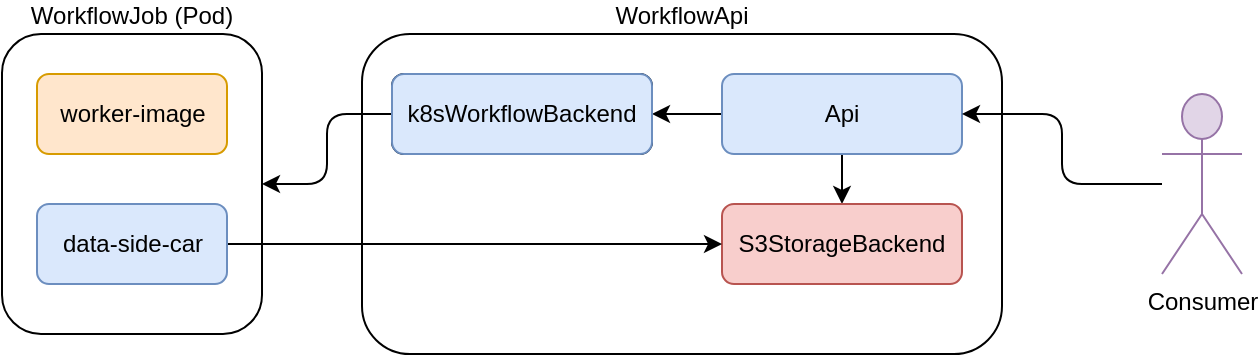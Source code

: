 <mxfile>
    <diagram id="WD0VwwUWyNbdNrmheaur" name="workflow-api">
        <mxGraphModel dx="404" dy="425" grid="1" gridSize="10" guides="1" tooltips="1" connect="1" arrows="1" fold="1" page="1" pageScale="1" pageWidth="850" pageHeight="1100" background="#FFFFFF" math="0" shadow="0">
            <root>
                <mxCell id="0"/>
                <mxCell id="1" parent="0"/>
                <mxCell id="2" value="WorkflowApi" style="rounded=1;whiteSpace=wrap;html=1;labelPosition=center;verticalLabelPosition=top;align=center;verticalAlign=bottom;" parent="1" vertex="1">
                    <mxGeometry x="240" y="280" width="320" height="160" as="geometry"/>
                </mxCell>
                <mxCell id="3" value="k8sWorkflowBackend" style="rounded=1;whiteSpace=wrap;html=1;" parent="1" vertex="1">
                    <mxGeometry x="255" y="300" width="130" height="40" as="geometry"/>
                </mxCell>
                <mxCell id="GxQcttSZnFVORA0Ja1QF-21" value="" style="edgeStyle=none;html=1;rounded=1;" parent="1" source="5" target="11" edge="1">
                    <mxGeometry relative="1" as="geometry"/>
                </mxCell>
                <mxCell id="GxQcttSZnFVORA0Ja1QF-24" value="" style="edgeStyle=orthogonalEdgeStyle;html=1;rounded=1;" parent="1" source="5" target="6" edge="1">
                    <mxGeometry relative="1" as="geometry"/>
                </mxCell>
                <mxCell id="5" value="Api" style="rounded=1;whiteSpace=wrap;html=1;fillColor=#dae8fc;strokeColor=#6c8ebf;" parent="1" vertex="1">
                    <mxGeometry x="420" y="300" width="120" height="40" as="geometry"/>
                </mxCell>
                <mxCell id="6" value="S3StorageBackend" style="rounded=1;whiteSpace=wrap;html=1;fillColor=#f8cecc;strokeColor=#b85450;" parent="1" vertex="1">
                    <mxGeometry x="420" y="365" width="120" height="40" as="geometry"/>
                </mxCell>
                <mxCell id="8" value="WorkflowJob (Pod)" style="rounded=1;whiteSpace=wrap;html=1;labelPosition=center;verticalLabelPosition=top;align=center;verticalAlign=bottom;" parent="1" vertex="1">
                    <mxGeometry x="60" y="280" width="130" height="150" as="geometry"/>
                </mxCell>
                <mxCell id="GxQcttSZnFVORA0Ja1QF-22" style="edgeStyle=orthogonalEdgeStyle;html=1;entryX=1;entryY=0.5;entryDx=0;entryDy=0;rounded=1;" parent="1" source="11" target="8" edge="1">
                    <mxGeometry relative="1" as="geometry"/>
                </mxCell>
                <mxCell id="11" value="k8sWorkflowBackend" style="rounded=1;whiteSpace=wrap;html=1;fillColor=#dae8fc;strokeColor=#6c8ebf;" parent="1" vertex="1">
                    <mxGeometry x="255" y="300" width="130" height="40" as="geometry"/>
                </mxCell>
                <mxCell id="12" value="worker-image" style="rounded=1;whiteSpace=wrap;html=1;fillColor=#ffe6cc;strokeColor=#d79b00;" parent="1" vertex="1">
                    <mxGeometry x="77.5" y="300" width="95" height="40" as="geometry"/>
                </mxCell>
                <mxCell id="GxQcttSZnFVORA0Ja1QF-23" style="edgeStyle=orthogonalEdgeStyle;html=1;entryX=0;entryY=0.5;entryDx=0;entryDy=0;rounded=1;" parent="1" source="13" target="6" edge="1">
                    <mxGeometry relative="1" as="geometry"/>
                </mxCell>
                <mxCell id="13" value="data-side-car" style="rounded=1;whiteSpace=wrap;html=1;fillColor=#dae8fc;strokeColor=#6c8ebf;" parent="1" vertex="1">
                    <mxGeometry x="77.5" y="365" width="95" height="40" as="geometry"/>
                </mxCell>
                <mxCell id="GxQcttSZnFVORA0Ja1QF-26" style="edgeStyle=orthogonalEdgeStyle;html=1;entryX=1;entryY=0.5;entryDx=0;entryDy=0;rounded=1;" parent="1" source="GxQcttSZnFVORA0Ja1QF-25" target="5" edge="1">
                    <mxGeometry relative="1" as="geometry"/>
                </mxCell>
                <mxCell id="GxQcttSZnFVORA0Ja1QF-25" value="Consumer" style="shape=umlActor;verticalLabelPosition=bottom;verticalAlign=top;html=1;outlineConnect=0;fillColor=#e1d5e7;strokeColor=#9673a6;rounded=1;" parent="1" vertex="1">
                    <mxGeometry x="640" y="310" width="40" height="90" as="geometry"/>
                </mxCell>
            </root>
        </mxGraphModel>
    </diagram>
    <diagram name="Copy of workflow-api" id="Y5KToUFvZbkt-I_YDXGu">
        <mxGraphModel dx="404" dy="425" grid="1" gridSize="10" guides="1" tooltips="1" connect="1" arrows="1" fold="1" page="1" pageScale="1" pageWidth="850" pageHeight="1100" math="0" shadow="0">
            <root>
                <mxCell id="OA1ZH57X94tEVetNlEFe-0"/>
                <mxCell id="OA1ZH57X94tEVetNlEFe-1" parent="OA1ZH57X94tEVetNlEFe-0"/>
                <mxCell id="OA1ZH57X94tEVetNlEFe-2" value="WorkflowBackend" style="rounded=1;whiteSpace=wrap;html=1;labelPosition=center;verticalLabelPosition=top;align=center;verticalAlign=bottom;" parent="OA1ZH57X94tEVetNlEFe-1" vertex="1">
                    <mxGeometry x="240" y="280" width="160" height="160" as="geometry"/>
                </mxCell>
                <mxCell id="OA1ZH57X94tEVetNlEFe-3" value="k8sWorkflowBackend" style="rounded=1;whiteSpace=wrap;html=1;" parent="OA1ZH57X94tEVetNlEFe-1" vertex="1">
                    <mxGeometry x="255" y="300" width="130" height="40" as="geometry"/>
                </mxCell>
                <mxCell id="OA1ZH57X94tEVetNlEFe-4" value="WorkflowApi" style="rounded=1;whiteSpace=wrap;html=1;fillColor=#dae8fc;strokeColor=#6c8ebf;" parent="OA1ZH57X94tEVetNlEFe-1" vertex="1">
                    <mxGeometry x="440" y="300" width="120" height="40" as="geometry"/>
                </mxCell>
                <mxCell id="OA1ZH57X94tEVetNlEFe-5" value="S3StorageBackend" style="rounded=1;whiteSpace=wrap;html=1;fillColor=#f8cecc;strokeColor=#b85450;" parent="OA1ZH57X94tEVetNlEFe-1" vertex="1">
                    <mxGeometry x="440" y="365" width="120" height="40" as="geometry"/>
                </mxCell>
                <mxCell id="OA1ZH57X94tEVetNlEFe-6" value="..." style="rounded=1;whiteSpace=wrap;html=1;" parent="OA1ZH57X94tEVetNlEFe-1" vertex="1">
                    <mxGeometry x="255" y="360" width="130" height="50" as="geometry"/>
                </mxCell>
                <mxCell id="OA1ZH57X94tEVetNlEFe-7" value="K8sJob (Pod)" style="rounded=1;whiteSpace=wrap;html=1;labelPosition=center;verticalLabelPosition=top;align=center;verticalAlign=bottom;" parent="OA1ZH57X94tEVetNlEFe-1" vertex="1">
                    <mxGeometry x="60" y="280" width="130" height="160" as="geometry"/>
                </mxCell>
                <mxCell id="OA1ZH57X94tEVetNlEFe-8" value="k8sWorkflowBackend" style="rounded=1;whiteSpace=wrap;html=1;fillColor=#dae8fc;strokeColor=#6c8ebf;" parent="OA1ZH57X94tEVetNlEFe-1" vertex="1">
                    <mxGeometry x="255" y="300" width="130" height="40" as="geometry"/>
                </mxCell>
                <mxCell id="OA1ZH57X94tEVetNlEFe-9" value="interactive worker image" style="rounded=1;whiteSpace=wrap;html=1;fillColor=#ffe6cc;strokeColor=#d79b00;" parent="OA1ZH57X94tEVetNlEFe-1" vertex="1">
                    <mxGeometry x="77.5" y="340" width="95" height="40" as="geometry"/>
                </mxCell>
                <mxCell id="OA1ZH57X94tEVetNlEFe-10" value="data-side-car" style="rounded=1;whiteSpace=wrap;html=1;fillColor=#dae8fc;strokeColor=#6c8ebf;" parent="OA1ZH57X94tEVetNlEFe-1" vertex="1">
                    <mxGeometry x="77.5" y="390" width="95" height="40" as="geometry"/>
                </mxCell>
                <mxCell id="OA1ZH57X94tEVetNlEFe-11" value="init" style="rounded=1;whiteSpace=wrap;html=1;fillColor=#dae8fc;strokeColor=#6c8ebf;" parent="OA1ZH57X94tEVetNlEFe-1" vertex="1">
                    <mxGeometry x="77.5" y="290" width="95" height="40" as="geometry"/>
                </mxCell>
                <mxCell id="OA1ZH57X94tEVetNlEFe-12" value="Traefik" style="rounded=1;whiteSpace=wrap;html=1;labelPosition=center;verticalLabelPosition=top;align=center;verticalAlign=bottom;" parent="OA1ZH57X94tEVetNlEFe-1" vertex="1">
                    <mxGeometry x="610" y="280" width="160" height="160" as="geometry"/>
                </mxCell>
                <mxCell id="OA1ZH57X94tEVetNlEFe-13" style="edgeStyle=none;html=1;entryX=1;entryY=0.5;entryDx=0;entryDy=0;" parent="OA1ZH57X94tEVetNlEFe-1" source="OA1ZH57X94tEVetNlEFe-14" target="OA1ZH57X94tEVetNlEFe-4" edge="1">
                    <mxGeometry relative="1" as="geometry"/>
                </mxCell>
                <mxCell id="OA1ZH57X94tEVetNlEFe-14" value="/services" style="rounded=0;whiteSpace=wrap;html=1;fillColor=#dae8fc;strokeColor=#6c8ebf;" parent="OA1ZH57X94tEVetNlEFe-1" vertex="1">
                    <mxGeometry x="635" y="305" width="110" height="30" as="geometry"/>
                </mxCell>
                <mxCell id="OA1ZH57X94tEVetNlEFe-15" style="edgeStyle=none;html=1;entryX=1;entryY=0.5;entryDx=0;entryDy=0;" parent="OA1ZH57X94tEVetNlEFe-1" source="OA1ZH57X94tEVetNlEFe-16" target="OA1ZH57X94tEVetNlEFe-5" edge="1">
                    <mxGeometry relative="1" as="geometry"/>
                </mxCell>
                <mxCell id="OA1ZH57X94tEVetNlEFe-16" value="/storage" style="rounded=0;whiteSpace=wrap;html=1;fillColor=#dae8fc;strokeColor=#6c8ebf;" parent="OA1ZH57X94tEVetNlEFe-1" vertex="1">
                    <mxGeometry x="635" y="350" width="110" height="30" as="geometry"/>
                </mxCell>
                <mxCell id="OA1ZH57X94tEVetNlEFe-17" style="edgeStyle=none;html=1;entryX=0;entryY=0.5;entryDx=0;entryDy=0;rounded=0;" parent="OA1ZH57X94tEVetNlEFe-1" source="OA1ZH57X94tEVetNlEFe-18" target="OA1ZH57X94tEVetNlEFe-9" edge="1">
                    <mxGeometry relative="1" as="geometry">
                        <Array as="points">
                            <mxPoint x="690" y="480"/>
                            <mxPoint x="40" y="480"/>
                            <mxPoint x="40" y="360"/>
                        </Array>
                    </mxGeometry>
                </mxCell>
                <mxCell id="OA1ZH57X94tEVetNlEFe-18" value="/a" style="rounded=0;whiteSpace=wrap;html=1;fillColor=#dae8fc;strokeColor=#6c8ebf;" parent="OA1ZH57X94tEVetNlEFe-1" vertex="1">
                    <mxGeometry x="635" y="395" width="110" height="30" as="geometry"/>
                </mxCell>
            </root>
        </mxGraphModel>
    </diagram>
    <diagram id="7dSh2thu9pI6CcxfnZRA" name="K8sJob(Pod)">
        <mxGraphModel dx="1141" dy="425" grid="1" gridSize="10" guides="1" tooltips="1" connect="1" arrows="1" fold="1" page="1" pageScale="1" pageWidth="850" pageHeight="1100" math="0" shadow="0">
            <root>
                <mxCell id="0"/>
                <mxCell id="1" parent="0"/>
                <mxCell id="nlV8sNuJRkAt_AXIt324-1" value="K8sJob (Pod)" style="rounded=1;whiteSpace=wrap;html=1;labelPosition=center;verticalLabelPosition=top;align=center;verticalAlign=bottom;" parent="1" vertex="1">
                    <mxGeometry x="295" y="200" width="130" height="160" as="geometry"/>
                </mxCell>
                <mxCell id="nlV8sNuJRkAt_AXIt324-2" value="carla" style="rounded=1;whiteSpace=wrap;html=1;fillColor=#ffe6cc;strokeColor=#d79b00;" parent="1" vertex="1">
                    <mxGeometry x="312.5" y="260" width="95" height="40" as="geometry"/>
                </mxCell>
                <mxCell id="nlV8sNuJRkAt_AXIt324-3" value="data-side-car" style="rounded=1;whiteSpace=wrap;html=1;fillColor=#dae8fc;strokeColor=#6c8ebf;" parent="1" vertex="1">
                    <mxGeometry x="312.5" y="310" width="95" height="40" as="geometry"/>
                </mxCell>
                <mxCell id="nlV8sNuJRkAt_AXIt324-4" value="init" style="rounded=1;whiteSpace=wrap;html=1;fillColor=#dae8fc;strokeColor=#6c8ebf;" parent="1" vertex="1">
                    <mxGeometry x="312.5" y="210" width="95" height="40" as="geometry"/>
                </mxCell>
                <mxCell id="nlV8sNuJRkAt_AXIt324-6" value="" style="edgeStyle=none;html=1;entryX=1;entryY=0.5;entryDx=0;entryDy=0;" parent="1" source="nlV8sNuJRkAt_AXIt324-5" target="nlV8sNuJRkAt_AXIt324-2" edge="1">
                    <mxGeometry relative="1" as="geometry"/>
                </mxCell>
                <mxCell id="nlV8sNuJRkAt_AXIt324-5" value="worker_image:&amp;nbsp;&lt;font face=&quot;JetBrains Mono&quot;&gt;gx4ki/carla:latest&lt;br&gt;&lt;/font&gt;gpu: true&lt;br&gt;worker_image_result_directory: &lt;font face=&quot;JetBrains Mono&quot;&gt;/home/carla/rosbag&lt;/font&gt;&lt;br&gt;&lt;div style=&quot;color: rgb(212, 212, 212); background-color: rgb(30, 30, 30); font-family: &amp;quot;JetBrains Mono&amp;quot;, Consolas, &amp;quot;Courier New&amp;quot;, monospace, &amp;quot;Droid Sans Mono&amp;quot;, &amp;quot;monospace&amp;quot;, monospace; font-size: 13px; line-height: 18px;&quot;&gt;&lt;/div&gt;&lt;br&gt;input:&lt;br&gt;&amp;nbsp;- env-file&lt;br&gt;output:&lt;br&gt;&amp;nbsp;- rosbag.bag" style="shape=note;whiteSpace=wrap;html=1;backgroundOutline=1;darkOpacity=0.05;size=14;fillColor=#fff2cc;strokeColor=#d6b656;align=left;verticalAlign=top;" parent="1" vertex="1">
                    <mxGeometry x="470" y="215" width="332" height="130" as="geometry"/>
                </mxCell>
                <mxCell id="nlV8sNuJRkAt_AXIt324-8" style="edgeStyle=none;html=1;entryX=0.5;entryY=1;entryDx=0;entryDy=0;" parent="1" source="nlV8sNuJRkAt_AXIt324-7" target="nlV8sNuJRkAt_AXIt324-3" edge="1">
                    <mxGeometry relative="1" as="geometry"/>
                </mxCell>
                <mxCell id="nlV8sNuJRkAt_AXIt324-7" value="image: gx4ki/data-side-car:latest&amp;nbsp;&lt;br&gt;&lt;br&gt;description: has a mount to the storage in which the carla writes its result. Provides a API to store every result which is described by a Service Description&amp;nbsp;" style="shape=note;whiteSpace=wrap;html=1;backgroundOutline=1;darkOpacity=0.05;size=14;fillColor=#fff2cc;strokeColor=#d6b656;align=left;verticalAlign=top;" parent="1" vertex="1">
                    <mxGeometry x="194" y="440" width="332" height="90" as="geometry"/>
                </mxCell>
                <mxCell id="nlV8sNuJRkAt_AXIt324-10" style="edgeStyle=none;html=1;entryX=0;entryY=0.5;entryDx=0;entryDy=0;" parent="1" source="nlV8sNuJRkAt_AXIt324-9" target="nlV8sNuJRkAt_AXIt324-4" edge="1">
                    <mxGeometry relative="1" as="geometry">
                        <Array as="points">
                            <mxPoint x="226" y="230"/>
                        </Array>
                    </mxGeometry>
                </mxCell>
                <mxCell id="nlV8sNuJRkAt_AXIt324-9" value="image: TODO -- unused by carla&lt;br&gt;&lt;br&gt;description: has a mount to a shared storage with the worker image, in which it loads it's input data. The data is loaded from the user storage (or from url)&amp;nbsp;" style="shape=note;whiteSpace=wrap;html=1;backgroundOutline=1;darkOpacity=0.05;size=14;fillColor=#fff2cc;strokeColor=#d6b656;align=left;verticalAlign=top;" parent="1" vertex="1">
                    <mxGeometry x="60" y="60" width="332" height="90" as="geometry"/>
                </mxCell>
            </root>
        </mxGraphModel>
    </diagram>
    <diagram id="-Ra4REvT3i4Aiks9rXcj" name="workflow-api-provisioner">
        <mxGraphModel dx="327" dy="425" grid="1" gridSize="10" guides="1" tooltips="1" connect="1" arrows="1" fold="1" page="1" pageScale="1" pageWidth="850" pageHeight="1100" math="0" shadow="0">
            <root>
                <mxCell id="0"/>
                <mxCell id="1" parent="0"/>
                <mxCell id="gKRFRzDvTSCoALc1_zn0-5" style="edgeStyle=none;html=1;fontSize=12;dashed=1;endArrow=none;endFill=0;" parent="1" source="gKRFRzDvTSCoALc1_zn0-4" edge="1">
                    <mxGeometry relative="1" as="geometry">
                        <mxPoint x="290" y="230" as="targetPoint"/>
                    </mxGeometry>
                </mxCell>
                <mxCell id="gKRFRzDvTSCoALc1_zn0-2" style="edgeStyle=none;html=1;entryX=0;entryY=0.5;entryDx=0;entryDy=0;fontSize=12;fontStyle=1" parent="1" source="h27Mqk7STnHHwXSjWoe8-1" target="gKRFRzDvTSCoALc1_zn0-1" edge="1">
                    <mxGeometry relative="1" as="geometry"/>
                </mxCell>
                <mxCell id="gKRFRzDvTSCoALc1_zn0-3" value="provision" style="edgeLabel;html=1;align=center;verticalAlign=middle;resizable=0;points=[];fontStyle=1;fontSize=12;" parent="gKRFRzDvTSCoALc1_zn0-2" vertex="1" connectable="0">
                    <mxGeometry x="-0.165" y="-2" relative="1" as="geometry">
                        <mxPoint x="9" y="-2" as="offset"/>
                    </mxGeometry>
                </mxCell>
                <mxCell id="h27Mqk7STnHHwXSjWoe8-1" value="EDC-Connector" style="rounded=1;whiteSpace=wrap;html=1;fillColor=#f8cecc;strokeColor=#b85450;" parent="1" vertex="1">
                    <mxGeometry x="90" y="200" width="120" height="60" as="geometry"/>
                </mxCell>
                <mxCell id="gKRFRzDvTSCoALc1_zn0-1" value="Provisioner" style="rounded=1;whiteSpace=wrap;html=1;fillColor=#dae8fc;strokeColor=#6c8ebf;" parent="1" vertex="1">
                    <mxGeometry x="380" y="200" width="120" height="60" as="geometry"/>
                </mxCell>
                <mxCell id="gKRFRzDvTSCoALc1_zn0-4" value="- assetId&lt;br&gt;- consumerAgentId" style="shape=note;whiteSpace=wrap;html=1;backgroundOutline=1;darkOpacity=0.05;size=18;align=left;labelPosition=center;verticalLabelPosition=middle;verticalAlign=top;fillColor=#fff2cc;strokeColor=#d6b656;" parent="1" vertex="1">
                    <mxGeometry x="220" y="90" width="140" height="60" as="geometry"/>
                </mxCell>
                <mxCell id="gKRFRzDvTSCoALc1_zn0-6" value="Deploy" style="shape=flexArrow;endArrow=classic;html=1;fontSize=12;fillColor=#dae8fc;strokeColor=#6c8ebf;" parent="1" edge="1">
                    <mxGeometry width="50" height="50" relative="1" as="geometry">
                        <mxPoint x="440" y="270" as="sourcePoint"/>
                        <mxPoint x="440" y="330" as="targetPoint"/>
                    </mxGeometry>
                </mxCell>
                <mxCell id="gKRFRzDvTSCoALc1_zn0-7" value="WorkflowApi" style="rounded=1;whiteSpace=wrap;html=1;fontSize=12;fillColor=#dae8fc;strokeColor=#6c8ebf;" parent="1" vertex="1">
                    <mxGeometry x="380" y="350" width="120" height="60" as="geometry"/>
                </mxCell>
            </root>
        </mxGraphModel>
    </diagram>
</mxfile>